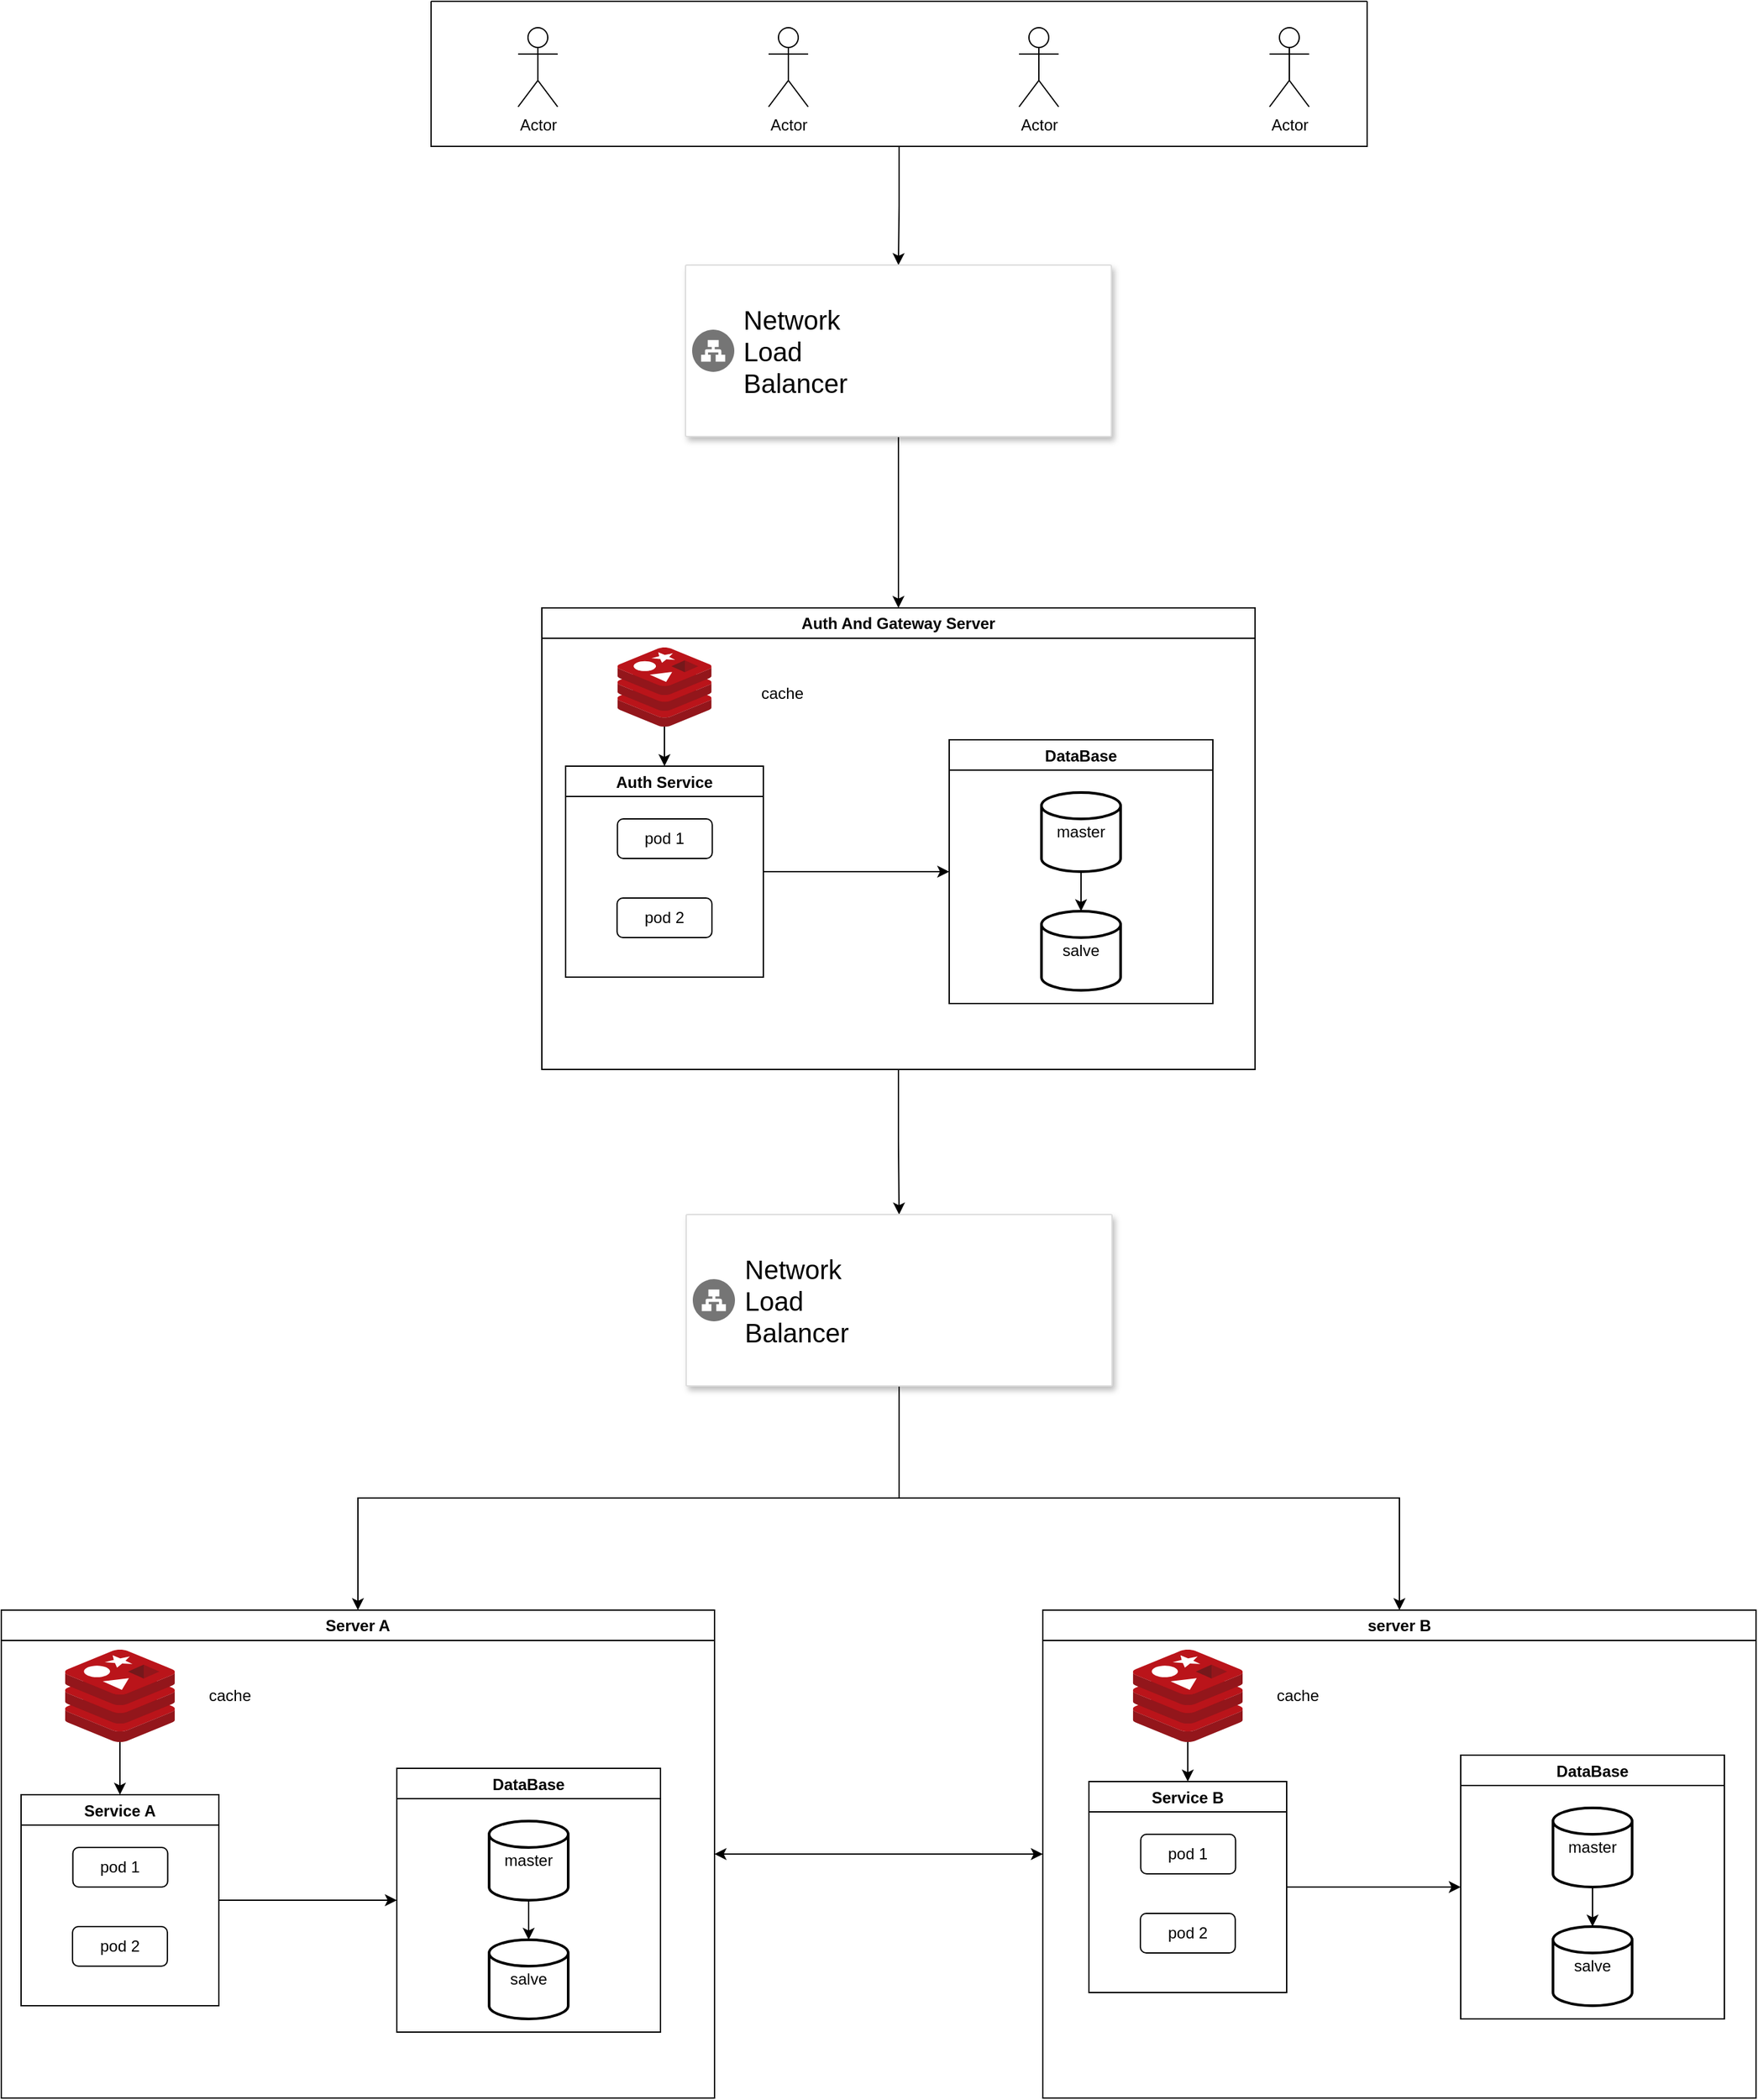 <mxfile version="24.4.7" type="github">
  <diagram name="第 1 页" id="kfoDALr7g7namfBDrtZ7">
    <mxGraphModel dx="4284" dy="1887" grid="1" gridSize="10" guides="1" tooltips="1" connect="1" arrows="1" fold="1" page="1" pageScale="1" pageWidth="827" pageHeight="1169" math="0" shadow="0">
      <root>
        <mxCell id="0" />
        <mxCell id="1" parent="0" />
        <mxCell id="JizrdscSug1eZBGTSr8z-139" style="edgeStyle=orthogonalEdgeStyle;rounded=0;orthogonalLoop=1;jettySize=auto;html=1;entryX=0.5;entryY=0;entryDx=0;entryDy=0;" edge="1" parent="1" source="JizrdscSug1eZBGTSr8z-6" target="JizrdscSug1eZBGTSr8z-137">
          <mxGeometry relative="1" as="geometry" />
        </mxCell>
        <mxCell id="JizrdscSug1eZBGTSr8z-6" value="" style="swimlane;startSize=0;" vertex="1" parent="1">
          <mxGeometry x="46" y="80" width="710" height="110" as="geometry">
            <mxRectangle x="40" y="80" width="50" height="40" as="alternateBounds" />
          </mxGeometry>
        </mxCell>
        <mxCell id="JizrdscSug1eZBGTSr8z-7" value="Actor" style="shape=umlActor;verticalLabelPosition=bottom;verticalAlign=top;html=1;outlineConnect=0;" vertex="1" parent="1">
          <mxGeometry x="112" y="100" width="30" height="60" as="geometry" />
        </mxCell>
        <mxCell id="JizrdscSug1eZBGTSr8z-8" value="Actor" style="shape=umlActor;verticalLabelPosition=bottom;verticalAlign=top;html=1;outlineConnect=0;" vertex="1" parent="1">
          <mxGeometry x="302" y="100" width="30" height="60" as="geometry" />
        </mxCell>
        <mxCell id="JizrdscSug1eZBGTSr8z-9" value="Actor" style="shape=umlActor;verticalLabelPosition=bottom;verticalAlign=top;html=1;outlineConnect=0;" vertex="1" parent="1">
          <mxGeometry x="492" y="100" width="30" height="60" as="geometry" />
        </mxCell>
        <mxCell id="JizrdscSug1eZBGTSr8z-10" value="Actor" style="shape=umlActor;verticalLabelPosition=bottom;verticalAlign=top;html=1;outlineConnect=0;" vertex="1" parent="1">
          <mxGeometry x="682" y="100" width="30" height="60" as="geometry" />
        </mxCell>
        <mxCell id="JizrdscSug1eZBGTSr8z-134" style="edgeStyle=orthogonalEdgeStyle;rounded=0;orthogonalLoop=1;jettySize=auto;html=1;entryX=0.5;entryY=0;entryDx=0;entryDy=0;" edge="1" parent="1" source="JizrdscSug1eZBGTSr8z-15" target="JizrdscSug1eZBGTSr8z-132">
          <mxGeometry relative="1" as="geometry" />
        </mxCell>
        <mxCell id="JizrdscSug1eZBGTSr8z-15" value="Auth And Gateway Server" style="swimlane;whiteSpace=wrap;html=1;" vertex="1" parent="1">
          <mxGeometry x="130" y="540" width="541" height="350" as="geometry" />
        </mxCell>
        <mxCell id="JizrdscSug1eZBGTSr8z-100" style="edgeStyle=orthogonalEdgeStyle;rounded=0;orthogonalLoop=1;jettySize=auto;html=1;entryX=0.5;entryY=0;entryDx=0;entryDy=0;" edge="1" parent="JizrdscSug1eZBGTSr8z-15" source="JizrdscSug1eZBGTSr8z-20" target="JizrdscSug1eZBGTSr8z-96">
          <mxGeometry relative="1" as="geometry" />
        </mxCell>
        <mxCell id="JizrdscSug1eZBGTSr8z-20" value="" style="image;sketch=0;aspect=fixed;html=1;points=[];align=center;fontSize=12;image=img/lib/mscae/Cache_Redis_Product.svg;" vertex="1" parent="JizrdscSug1eZBGTSr8z-15">
          <mxGeometry x="57.33" y="30" width="71.43" height="60" as="geometry" />
        </mxCell>
        <mxCell id="JizrdscSug1eZBGTSr8z-23" value="cache" style="text;html=1;align=center;verticalAlign=middle;resizable=0;points=[];autosize=1;strokeColor=none;fillColor=none;" vertex="1" parent="JizrdscSug1eZBGTSr8z-15">
          <mxGeometry x="152.0" y="50" width="60" height="30" as="geometry" />
        </mxCell>
        <mxCell id="JizrdscSug1eZBGTSr8z-38" value="DataBase" style="swimlane;" vertex="1" parent="JizrdscSug1eZBGTSr8z-15">
          <mxGeometry x="309" y="100" width="200" height="200" as="geometry" />
        </mxCell>
        <mxCell id="JizrdscSug1eZBGTSr8z-42" value="" style="edgeStyle=orthogonalEdgeStyle;rounded=0;orthogonalLoop=1;jettySize=auto;html=1;" edge="1" parent="JizrdscSug1eZBGTSr8z-38" source="JizrdscSug1eZBGTSr8z-40" target="JizrdscSug1eZBGTSr8z-41">
          <mxGeometry relative="1" as="geometry" />
        </mxCell>
        <mxCell id="JizrdscSug1eZBGTSr8z-40" value="master" style="strokeWidth=2;html=1;shape=mxgraph.flowchart.database;whiteSpace=wrap;" vertex="1" parent="JizrdscSug1eZBGTSr8z-38">
          <mxGeometry x="70" y="40" width="60" height="60" as="geometry" />
        </mxCell>
        <mxCell id="JizrdscSug1eZBGTSr8z-41" value="salve" style="strokeWidth=2;html=1;shape=mxgraph.flowchart.database;whiteSpace=wrap;" vertex="1" parent="JizrdscSug1eZBGTSr8z-38">
          <mxGeometry x="70" y="130" width="60" height="60" as="geometry" />
        </mxCell>
        <mxCell id="JizrdscSug1eZBGTSr8z-104" style="edgeStyle=orthogonalEdgeStyle;rounded=0;orthogonalLoop=1;jettySize=auto;html=1;entryX=0;entryY=0.5;entryDx=0;entryDy=0;" edge="1" parent="JizrdscSug1eZBGTSr8z-15" source="JizrdscSug1eZBGTSr8z-96" target="JizrdscSug1eZBGTSr8z-38">
          <mxGeometry relative="1" as="geometry" />
        </mxCell>
        <mxCell id="JizrdscSug1eZBGTSr8z-96" value="Auth Service" style="swimlane;" vertex="1" parent="JizrdscSug1eZBGTSr8z-15">
          <mxGeometry x="18.05" y="120" width="150" height="160" as="geometry" />
        </mxCell>
        <mxCell id="JizrdscSug1eZBGTSr8z-102" value="pod 2" style="rounded=1;whiteSpace=wrap;html=1;" vertex="1" parent="JizrdscSug1eZBGTSr8z-96">
          <mxGeometry x="39.03" y="100" width="71.95" height="30" as="geometry" />
        </mxCell>
        <mxCell id="JizrdscSug1eZBGTSr8z-103" value="pod 1" style="rounded=1;whiteSpace=wrap;html=1;" vertex="1" parent="JizrdscSug1eZBGTSr8z-96">
          <mxGeometry x="39.28" y="40" width="71.95" height="30" as="geometry" />
        </mxCell>
        <mxCell id="JizrdscSug1eZBGTSr8z-25" value="Server A" style="swimlane;whiteSpace=wrap;html=1;" vertex="1" parent="1">
          <mxGeometry x="-280" y="1300" width="541" height="370" as="geometry" />
        </mxCell>
        <mxCell id="JizrdscSug1eZBGTSr8z-116" style="edgeStyle=orthogonalEdgeStyle;rounded=0;orthogonalLoop=1;jettySize=auto;html=1;entryX=0.5;entryY=0;entryDx=0;entryDy=0;" edge="1" parent="JizrdscSug1eZBGTSr8z-25" source="JizrdscSug1eZBGTSr8z-53" target="JizrdscSug1eZBGTSr8z-105">
          <mxGeometry relative="1" as="geometry" />
        </mxCell>
        <mxCell id="JizrdscSug1eZBGTSr8z-53" value="" style="image;sketch=0;aspect=fixed;html=1;points=[];align=center;fontSize=12;image=img/lib/mscae/Cache_Redis_Product.svg;" vertex="1" parent="JizrdscSug1eZBGTSr8z-25">
          <mxGeometry x="48.33" y="30" width="83.33" height="70" as="geometry" />
        </mxCell>
        <mxCell id="JizrdscSug1eZBGTSr8z-56" value="cache" style="text;html=1;align=center;verticalAlign=middle;resizable=0;points=[];autosize=1;strokeColor=none;fillColor=none;" vertex="1" parent="JizrdscSug1eZBGTSr8z-25">
          <mxGeometry x="143" y="50" width="60" height="30" as="geometry" />
        </mxCell>
        <mxCell id="JizrdscSug1eZBGTSr8z-57" value="DataBase" style="swimlane;" vertex="1" parent="JizrdscSug1eZBGTSr8z-25">
          <mxGeometry x="300" y="120" width="200" height="200" as="geometry" />
        </mxCell>
        <mxCell id="JizrdscSug1eZBGTSr8z-58" value="" style="edgeStyle=orthogonalEdgeStyle;rounded=0;orthogonalLoop=1;jettySize=auto;html=1;" edge="1" parent="JizrdscSug1eZBGTSr8z-57" source="JizrdscSug1eZBGTSr8z-59" target="JizrdscSug1eZBGTSr8z-60">
          <mxGeometry relative="1" as="geometry" />
        </mxCell>
        <mxCell id="JizrdscSug1eZBGTSr8z-59" value="master" style="strokeWidth=2;html=1;shape=mxgraph.flowchart.database;whiteSpace=wrap;" vertex="1" parent="JizrdscSug1eZBGTSr8z-57">
          <mxGeometry x="70" y="40" width="60" height="60" as="geometry" />
        </mxCell>
        <mxCell id="JizrdscSug1eZBGTSr8z-60" value="salve" style="strokeWidth=2;html=1;shape=mxgraph.flowchart.database;whiteSpace=wrap;" vertex="1" parent="JizrdscSug1eZBGTSr8z-57">
          <mxGeometry x="70" y="130" width="60" height="60" as="geometry" />
        </mxCell>
        <mxCell id="JizrdscSug1eZBGTSr8z-117" style="edgeStyle=orthogonalEdgeStyle;rounded=0;orthogonalLoop=1;jettySize=auto;html=1;entryX=0;entryY=0.5;entryDx=0;entryDy=0;" edge="1" parent="JizrdscSug1eZBGTSr8z-25" source="JizrdscSug1eZBGTSr8z-105" target="JizrdscSug1eZBGTSr8z-57">
          <mxGeometry relative="1" as="geometry" />
        </mxCell>
        <mxCell id="JizrdscSug1eZBGTSr8z-105" value="Service A" style="swimlane;startSize=23;" vertex="1" parent="JizrdscSug1eZBGTSr8z-25">
          <mxGeometry x="14.99" y="140" width="150" height="160" as="geometry" />
        </mxCell>
        <mxCell id="JizrdscSug1eZBGTSr8z-106" value="pod 2" style="rounded=1;whiteSpace=wrap;html=1;" vertex="1" parent="JizrdscSug1eZBGTSr8z-105">
          <mxGeometry x="39.03" y="100" width="71.95" height="30" as="geometry" />
        </mxCell>
        <mxCell id="JizrdscSug1eZBGTSr8z-107" value="pod 1" style="rounded=1;whiteSpace=wrap;html=1;" vertex="1" parent="JizrdscSug1eZBGTSr8z-105">
          <mxGeometry x="39.28" y="40" width="71.95" height="30" as="geometry" />
        </mxCell>
        <mxCell id="JizrdscSug1eZBGTSr8z-30" value="server B" style="swimlane;whiteSpace=wrap;html=1;" vertex="1" parent="1">
          <mxGeometry x="510" y="1300" width="541" height="370" as="geometry" />
        </mxCell>
        <mxCell id="JizrdscSug1eZBGTSr8z-130" style="edgeStyle=orthogonalEdgeStyle;rounded=0;orthogonalLoop=1;jettySize=auto;html=1;entryX=0.5;entryY=0;entryDx=0;entryDy=0;" edge="1" parent="JizrdscSug1eZBGTSr8z-30" source="JizrdscSug1eZBGTSr8z-72" target="JizrdscSug1eZBGTSr8z-108">
          <mxGeometry relative="1" as="geometry" />
        </mxCell>
        <mxCell id="JizrdscSug1eZBGTSr8z-72" value="" style="image;sketch=0;aspect=fixed;html=1;points=[];align=center;fontSize=12;image=img/lib/mscae/Cache_Redis_Product.svg;" vertex="1" parent="JizrdscSug1eZBGTSr8z-30">
          <mxGeometry x="68.33" y="30" width="83.33" height="70" as="geometry" />
        </mxCell>
        <mxCell id="JizrdscSug1eZBGTSr8z-75" value="cache" style="text;html=1;align=center;verticalAlign=middle;resizable=0;points=[];autosize=1;strokeColor=none;fillColor=none;" vertex="1" parent="JizrdscSug1eZBGTSr8z-30">
          <mxGeometry x="163" y="50" width="60" height="30" as="geometry" />
        </mxCell>
        <mxCell id="JizrdscSug1eZBGTSr8z-76" value="DataBase" style="swimlane;" vertex="1" parent="JizrdscSug1eZBGTSr8z-30">
          <mxGeometry x="317" y="110" width="200" height="200" as="geometry" />
        </mxCell>
        <mxCell id="JizrdscSug1eZBGTSr8z-77" value="" style="edgeStyle=orthogonalEdgeStyle;rounded=0;orthogonalLoop=1;jettySize=auto;html=1;" edge="1" parent="JizrdscSug1eZBGTSr8z-76" source="JizrdscSug1eZBGTSr8z-78" target="JizrdscSug1eZBGTSr8z-79">
          <mxGeometry relative="1" as="geometry" />
        </mxCell>
        <mxCell id="JizrdscSug1eZBGTSr8z-78" value="master" style="strokeWidth=2;html=1;shape=mxgraph.flowchart.database;whiteSpace=wrap;" vertex="1" parent="JizrdscSug1eZBGTSr8z-76">
          <mxGeometry x="70" y="40" width="60" height="60" as="geometry" />
        </mxCell>
        <mxCell id="JizrdscSug1eZBGTSr8z-79" value="salve" style="strokeWidth=2;html=1;shape=mxgraph.flowchart.database;whiteSpace=wrap;" vertex="1" parent="JizrdscSug1eZBGTSr8z-76">
          <mxGeometry x="70" y="130" width="60" height="60" as="geometry" />
        </mxCell>
        <mxCell id="JizrdscSug1eZBGTSr8z-131" style="edgeStyle=orthogonalEdgeStyle;rounded=0;orthogonalLoop=1;jettySize=auto;html=1;entryX=0;entryY=0.5;entryDx=0;entryDy=0;" edge="1" parent="JizrdscSug1eZBGTSr8z-30" source="JizrdscSug1eZBGTSr8z-108" target="JizrdscSug1eZBGTSr8z-76">
          <mxGeometry relative="1" as="geometry" />
        </mxCell>
        <mxCell id="JizrdscSug1eZBGTSr8z-108" value="Service B" style="swimlane;startSize=23;" vertex="1" parent="JizrdscSug1eZBGTSr8z-30">
          <mxGeometry x="34.99" y="130" width="150" height="160" as="geometry" />
        </mxCell>
        <mxCell id="JizrdscSug1eZBGTSr8z-109" value="pod 2" style="rounded=1;whiteSpace=wrap;html=1;" vertex="1" parent="JizrdscSug1eZBGTSr8z-108">
          <mxGeometry x="39.03" y="100" width="71.95" height="30" as="geometry" />
        </mxCell>
        <mxCell id="JizrdscSug1eZBGTSr8z-110" value="pod 1" style="rounded=1;whiteSpace=wrap;html=1;" vertex="1" parent="JizrdscSug1eZBGTSr8z-108">
          <mxGeometry x="39.28" y="40" width="71.95" height="30" as="geometry" />
        </mxCell>
        <mxCell id="JizrdscSug1eZBGTSr8z-113" value="" style="endArrow=classic;startArrow=classic;html=1;rounded=0;entryX=0;entryY=0.5;entryDx=0;entryDy=0;exitX=1;exitY=0.5;exitDx=0;exitDy=0;" edge="1" parent="1" source="JizrdscSug1eZBGTSr8z-25" target="JizrdscSug1eZBGTSr8z-30">
          <mxGeometry width="50" height="50" relative="1" as="geometry">
            <mxPoint x="261" y="1480" as="sourcePoint" />
            <mxPoint x="311" y="1430" as="targetPoint" />
          </mxGeometry>
        </mxCell>
        <mxCell id="JizrdscSug1eZBGTSr8z-135" style="edgeStyle=orthogonalEdgeStyle;rounded=0;orthogonalLoop=1;jettySize=auto;html=1;entryX=0.5;entryY=0;entryDx=0;entryDy=0;" edge="1" parent="1" source="JizrdscSug1eZBGTSr8z-132" target="JizrdscSug1eZBGTSr8z-25">
          <mxGeometry relative="1" as="geometry" />
        </mxCell>
        <mxCell id="JizrdscSug1eZBGTSr8z-136" style="edgeStyle=orthogonalEdgeStyle;rounded=0;orthogonalLoop=1;jettySize=auto;html=1;entryX=0.5;entryY=0;entryDx=0;entryDy=0;" edge="1" parent="1" source="JizrdscSug1eZBGTSr8z-132" target="JizrdscSug1eZBGTSr8z-30">
          <mxGeometry relative="1" as="geometry" />
        </mxCell>
        <mxCell id="JizrdscSug1eZBGTSr8z-132" value="" style="strokeColor=#dddddd;shadow=1;strokeWidth=1;rounded=1;absoluteArcSize=1;arcSize=2;" vertex="1" parent="1">
          <mxGeometry x="239.5" y="1000" width="323" height="130" as="geometry" />
        </mxCell>
        <mxCell id="JizrdscSug1eZBGTSr8z-133" value="&lt;font style=&quot;font-size: 20px;&quot;&gt;Network&lt;br&gt;Load&lt;br&gt;Balancer&lt;/font&gt;" style="sketch=0;dashed=0;connectable=0;html=1;fillColor=#757575;strokeColor=none;shape=mxgraph.gcp2.network_load_balancer;part=1;labelPosition=right;verticalLabelPosition=middle;align=left;verticalAlign=middle;spacingLeft=5;fontSize=12;" vertex="1" parent="JizrdscSug1eZBGTSr8z-132">
          <mxGeometry y="0.5" width="32" height="32" relative="1" as="geometry">
            <mxPoint x="5" y="-16" as="offset" />
          </mxGeometry>
        </mxCell>
        <mxCell id="JizrdscSug1eZBGTSr8z-140" style="edgeStyle=orthogonalEdgeStyle;rounded=0;orthogonalLoop=1;jettySize=auto;html=1;" edge="1" parent="1" source="JizrdscSug1eZBGTSr8z-137" target="JizrdscSug1eZBGTSr8z-15">
          <mxGeometry relative="1" as="geometry" />
        </mxCell>
        <mxCell id="JizrdscSug1eZBGTSr8z-137" value="" style="strokeColor=#dddddd;shadow=1;strokeWidth=1;rounded=1;absoluteArcSize=1;arcSize=2;" vertex="1" parent="1">
          <mxGeometry x="239" y="280" width="323" height="130" as="geometry" />
        </mxCell>
        <mxCell id="JizrdscSug1eZBGTSr8z-138" value="&lt;font style=&quot;font-size: 20px;&quot;&gt;Network&lt;br&gt;Load&lt;br&gt;Balancer&lt;/font&gt;" style="sketch=0;dashed=0;connectable=0;html=1;fillColor=#757575;strokeColor=none;shape=mxgraph.gcp2.network_load_balancer;part=1;labelPosition=right;verticalLabelPosition=middle;align=left;verticalAlign=middle;spacingLeft=5;fontSize=12;" vertex="1" parent="JizrdscSug1eZBGTSr8z-137">
          <mxGeometry y="0.5" width="32" height="32" relative="1" as="geometry">
            <mxPoint x="5" y="-16" as="offset" />
          </mxGeometry>
        </mxCell>
      </root>
    </mxGraphModel>
  </diagram>
</mxfile>
